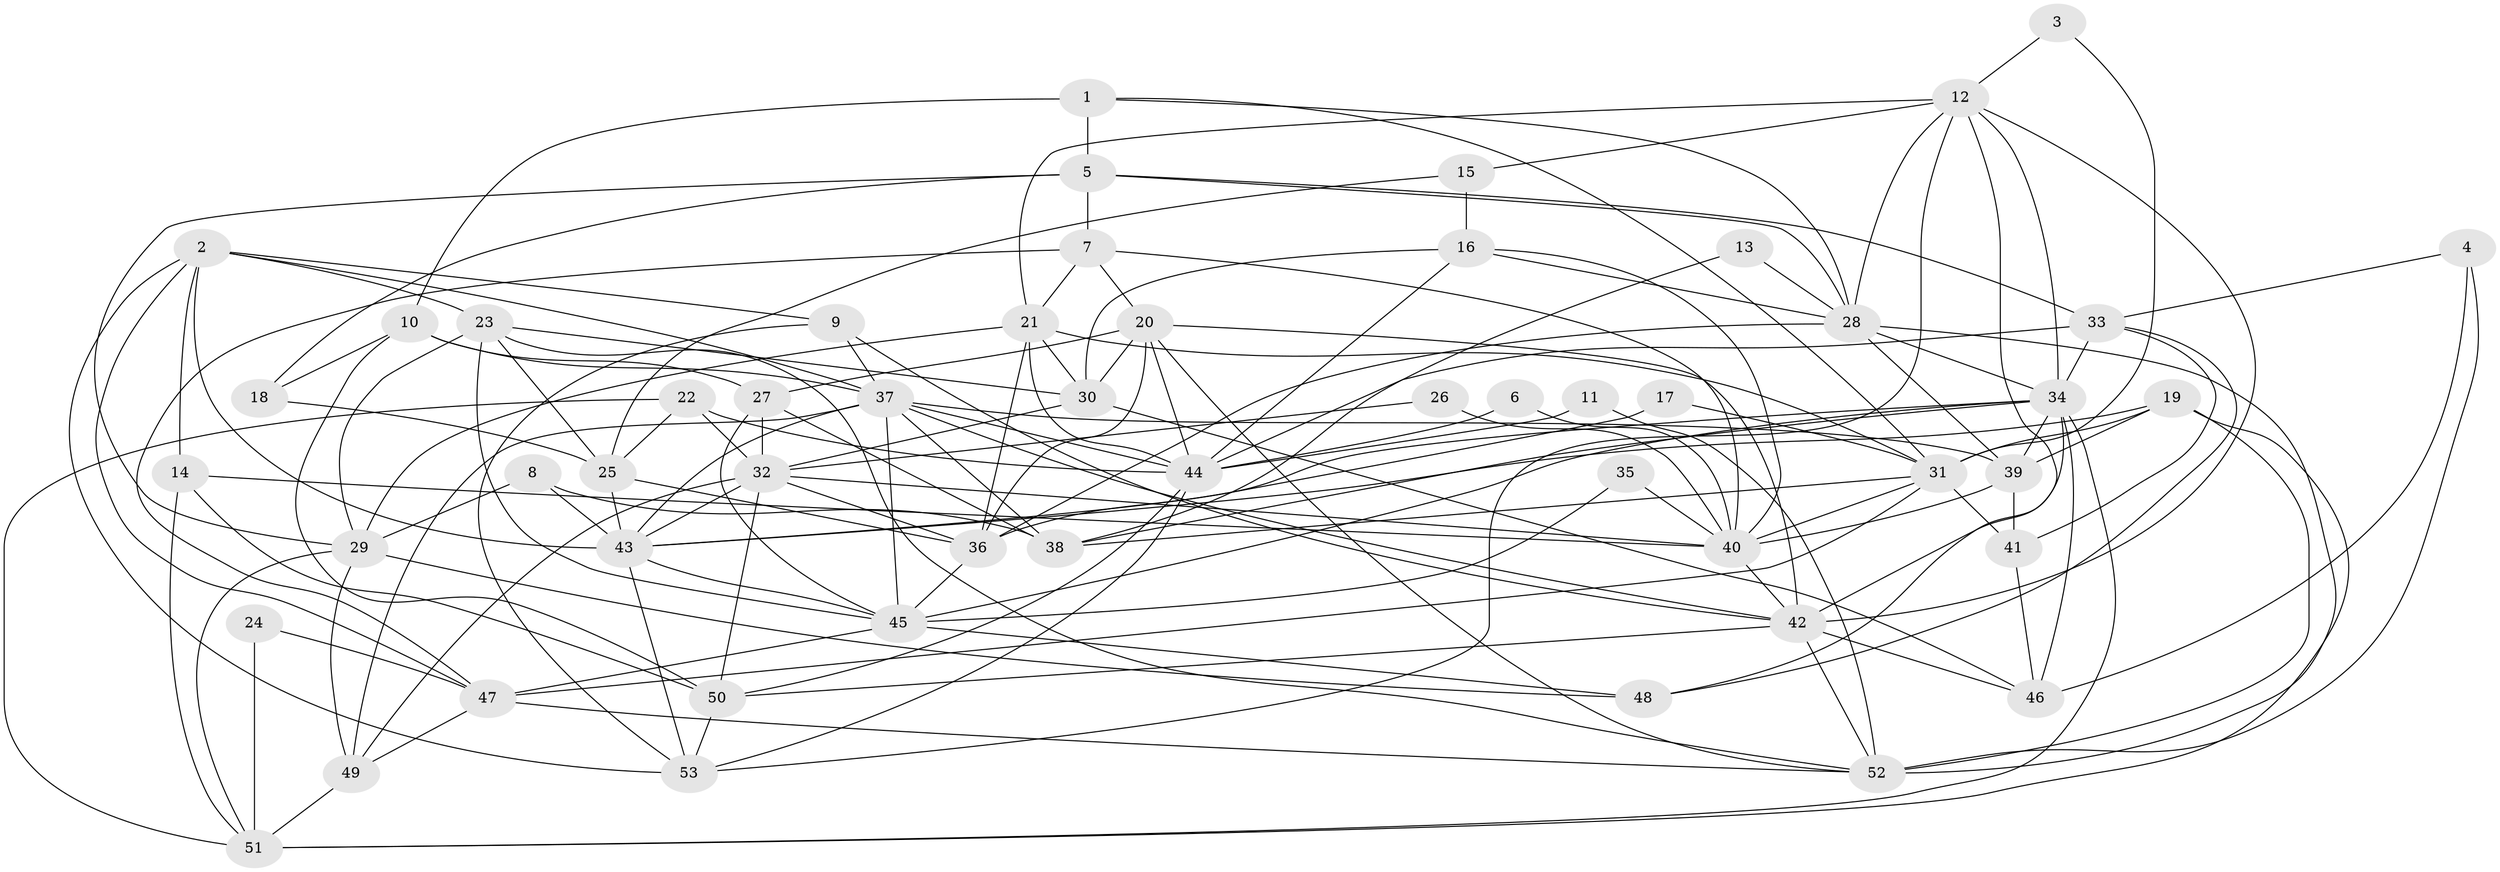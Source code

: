 // original degree distribution, {4: 0.2169811320754717, 5: 0.1509433962264151, 3: 0.27358490566037735, 6: 0.11320754716981132, 2: 0.1792452830188679, 9: 0.018867924528301886, 7: 0.02830188679245283, 8: 0.018867924528301886}
// Generated by graph-tools (version 1.1) at 2025/50/03/09/25 03:50:12]
// undirected, 53 vertices, 150 edges
graph export_dot {
graph [start="1"]
  node [color=gray90,style=filled];
  1;
  2;
  3;
  4;
  5;
  6;
  7;
  8;
  9;
  10;
  11;
  12;
  13;
  14;
  15;
  16;
  17;
  18;
  19;
  20;
  21;
  22;
  23;
  24;
  25;
  26;
  27;
  28;
  29;
  30;
  31;
  32;
  33;
  34;
  35;
  36;
  37;
  38;
  39;
  40;
  41;
  42;
  43;
  44;
  45;
  46;
  47;
  48;
  49;
  50;
  51;
  52;
  53;
  1 -- 5 [weight=1.0];
  1 -- 10 [weight=2.0];
  1 -- 28 [weight=1.0];
  1 -- 31 [weight=1.0];
  2 -- 9 [weight=1.0];
  2 -- 14 [weight=1.0];
  2 -- 23 [weight=1.0];
  2 -- 37 [weight=1.0];
  2 -- 43 [weight=1.0];
  2 -- 47 [weight=1.0];
  2 -- 53 [weight=1.0];
  3 -- 12 [weight=1.0];
  3 -- 31 [weight=1.0];
  4 -- 33 [weight=1.0];
  4 -- 46 [weight=1.0];
  4 -- 52 [weight=1.0];
  5 -- 7 [weight=1.0];
  5 -- 18 [weight=1.0];
  5 -- 28 [weight=1.0];
  5 -- 29 [weight=1.0];
  5 -- 33 [weight=1.0];
  6 -- 40 [weight=1.0];
  6 -- 44 [weight=1.0];
  7 -- 20 [weight=1.0];
  7 -- 21 [weight=1.0];
  7 -- 40 [weight=1.0];
  7 -- 47 [weight=1.0];
  8 -- 29 [weight=1.0];
  8 -- 38 [weight=1.0];
  8 -- 43 [weight=1.0];
  9 -- 37 [weight=1.0];
  9 -- 42 [weight=1.0];
  9 -- 53 [weight=1.0];
  10 -- 18 [weight=1.0];
  10 -- 27 [weight=1.0];
  10 -- 37 [weight=1.0];
  10 -- 50 [weight=1.0];
  11 -- 44 [weight=1.0];
  11 -- 52 [weight=1.0];
  12 -- 15 [weight=1.0];
  12 -- 21 [weight=1.0];
  12 -- 28 [weight=1.0];
  12 -- 34 [weight=1.0];
  12 -- 42 [weight=1.0];
  12 -- 48 [weight=1.0];
  12 -- 53 [weight=1.0];
  13 -- 28 [weight=1.0];
  13 -- 38 [weight=1.0];
  14 -- 40 [weight=1.0];
  14 -- 50 [weight=1.0];
  14 -- 51 [weight=1.0];
  15 -- 16 [weight=1.0];
  15 -- 25 [weight=1.0];
  16 -- 28 [weight=1.0];
  16 -- 30 [weight=1.0];
  16 -- 40 [weight=1.0];
  16 -- 44 [weight=1.0];
  17 -- 31 [weight=1.0];
  17 -- 36 [weight=1.0];
  18 -- 25 [weight=1.0];
  19 -- 31 [weight=1.0];
  19 -- 39 [weight=1.0];
  19 -- 43 [weight=1.0];
  19 -- 51 [weight=1.0];
  19 -- 52 [weight=1.0];
  20 -- 27 [weight=1.0];
  20 -- 30 [weight=1.0];
  20 -- 36 [weight=1.0];
  20 -- 42 [weight=1.0];
  20 -- 44 [weight=1.0];
  20 -- 52 [weight=1.0];
  21 -- 29 [weight=1.0];
  21 -- 30 [weight=1.0];
  21 -- 31 [weight=1.0];
  21 -- 36 [weight=1.0];
  21 -- 44 [weight=1.0];
  22 -- 25 [weight=1.0];
  22 -- 32 [weight=1.0];
  22 -- 44 [weight=1.0];
  22 -- 51 [weight=1.0];
  23 -- 25 [weight=1.0];
  23 -- 29 [weight=1.0];
  23 -- 30 [weight=1.0];
  23 -- 45 [weight=1.0];
  23 -- 52 [weight=1.0];
  24 -- 47 [weight=1.0];
  24 -- 51 [weight=1.0];
  25 -- 36 [weight=1.0];
  25 -- 43 [weight=1.0];
  26 -- 32 [weight=1.0];
  26 -- 40 [weight=1.0];
  27 -- 32 [weight=1.0];
  27 -- 38 [weight=1.0];
  27 -- 45 [weight=1.0];
  28 -- 34 [weight=1.0];
  28 -- 36 [weight=1.0];
  28 -- 39 [weight=1.0];
  28 -- 52 [weight=1.0];
  29 -- 48 [weight=1.0];
  29 -- 49 [weight=1.0];
  29 -- 51 [weight=1.0];
  30 -- 32 [weight=1.0];
  30 -- 46 [weight=1.0];
  31 -- 38 [weight=1.0];
  31 -- 40 [weight=1.0];
  31 -- 41 [weight=1.0];
  31 -- 47 [weight=1.0];
  32 -- 36 [weight=1.0];
  32 -- 40 [weight=1.0];
  32 -- 43 [weight=1.0];
  32 -- 49 [weight=1.0];
  32 -- 50 [weight=1.0];
  33 -- 34 [weight=1.0];
  33 -- 41 [weight=1.0];
  33 -- 44 [weight=1.0];
  33 -- 48 [weight=1.0];
  34 -- 38 [weight=1.0];
  34 -- 39 [weight=1.0];
  34 -- 42 [weight=1.0];
  34 -- 43 [weight=1.0];
  34 -- 45 [weight=1.0];
  34 -- 46 [weight=1.0];
  34 -- 51 [weight=1.0];
  35 -- 40 [weight=1.0];
  35 -- 45 [weight=1.0];
  36 -- 45 [weight=1.0];
  37 -- 38 [weight=1.0];
  37 -- 39 [weight=1.0];
  37 -- 42 [weight=1.0];
  37 -- 43 [weight=1.0];
  37 -- 44 [weight=1.0];
  37 -- 45 [weight=1.0];
  37 -- 49 [weight=1.0];
  39 -- 40 [weight=1.0];
  39 -- 41 [weight=1.0];
  40 -- 42 [weight=1.0];
  41 -- 46 [weight=1.0];
  42 -- 46 [weight=1.0];
  42 -- 50 [weight=1.0];
  42 -- 52 [weight=1.0];
  43 -- 45 [weight=1.0];
  43 -- 53 [weight=1.0];
  44 -- 50 [weight=1.0];
  44 -- 53 [weight=1.0];
  45 -- 47 [weight=1.0];
  45 -- 48 [weight=1.0];
  47 -- 49 [weight=1.0];
  47 -- 52 [weight=1.0];
  49 -- 51 [weight=1.0];
  50 -- 53 [weight=1.0];
}
